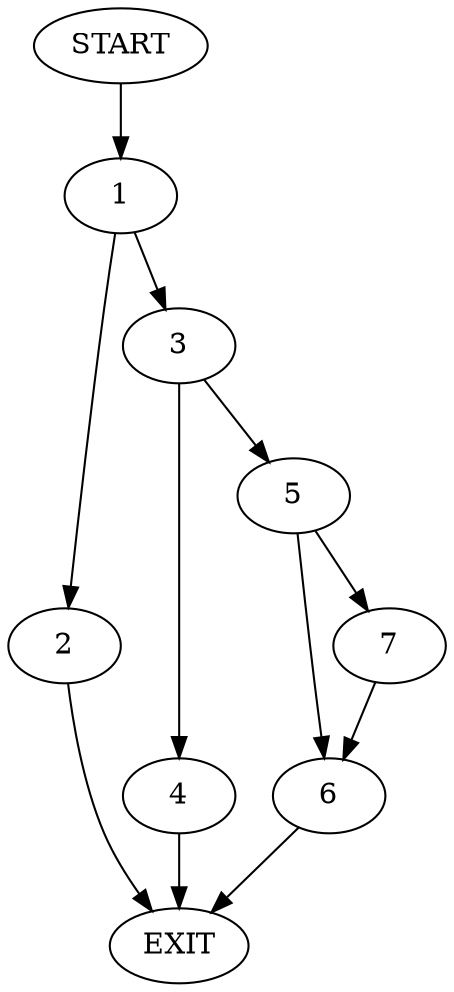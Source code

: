 digraph {
0 [label="START"]
8 [label="EXIT"]
0 -> 1
1 -> 2
1 -> 3
2 -> 8
3 -> 4
3 -> 5
4 -> 8
5 -> 6
5 -> 7
7 -> 6
6 -> 8
}

